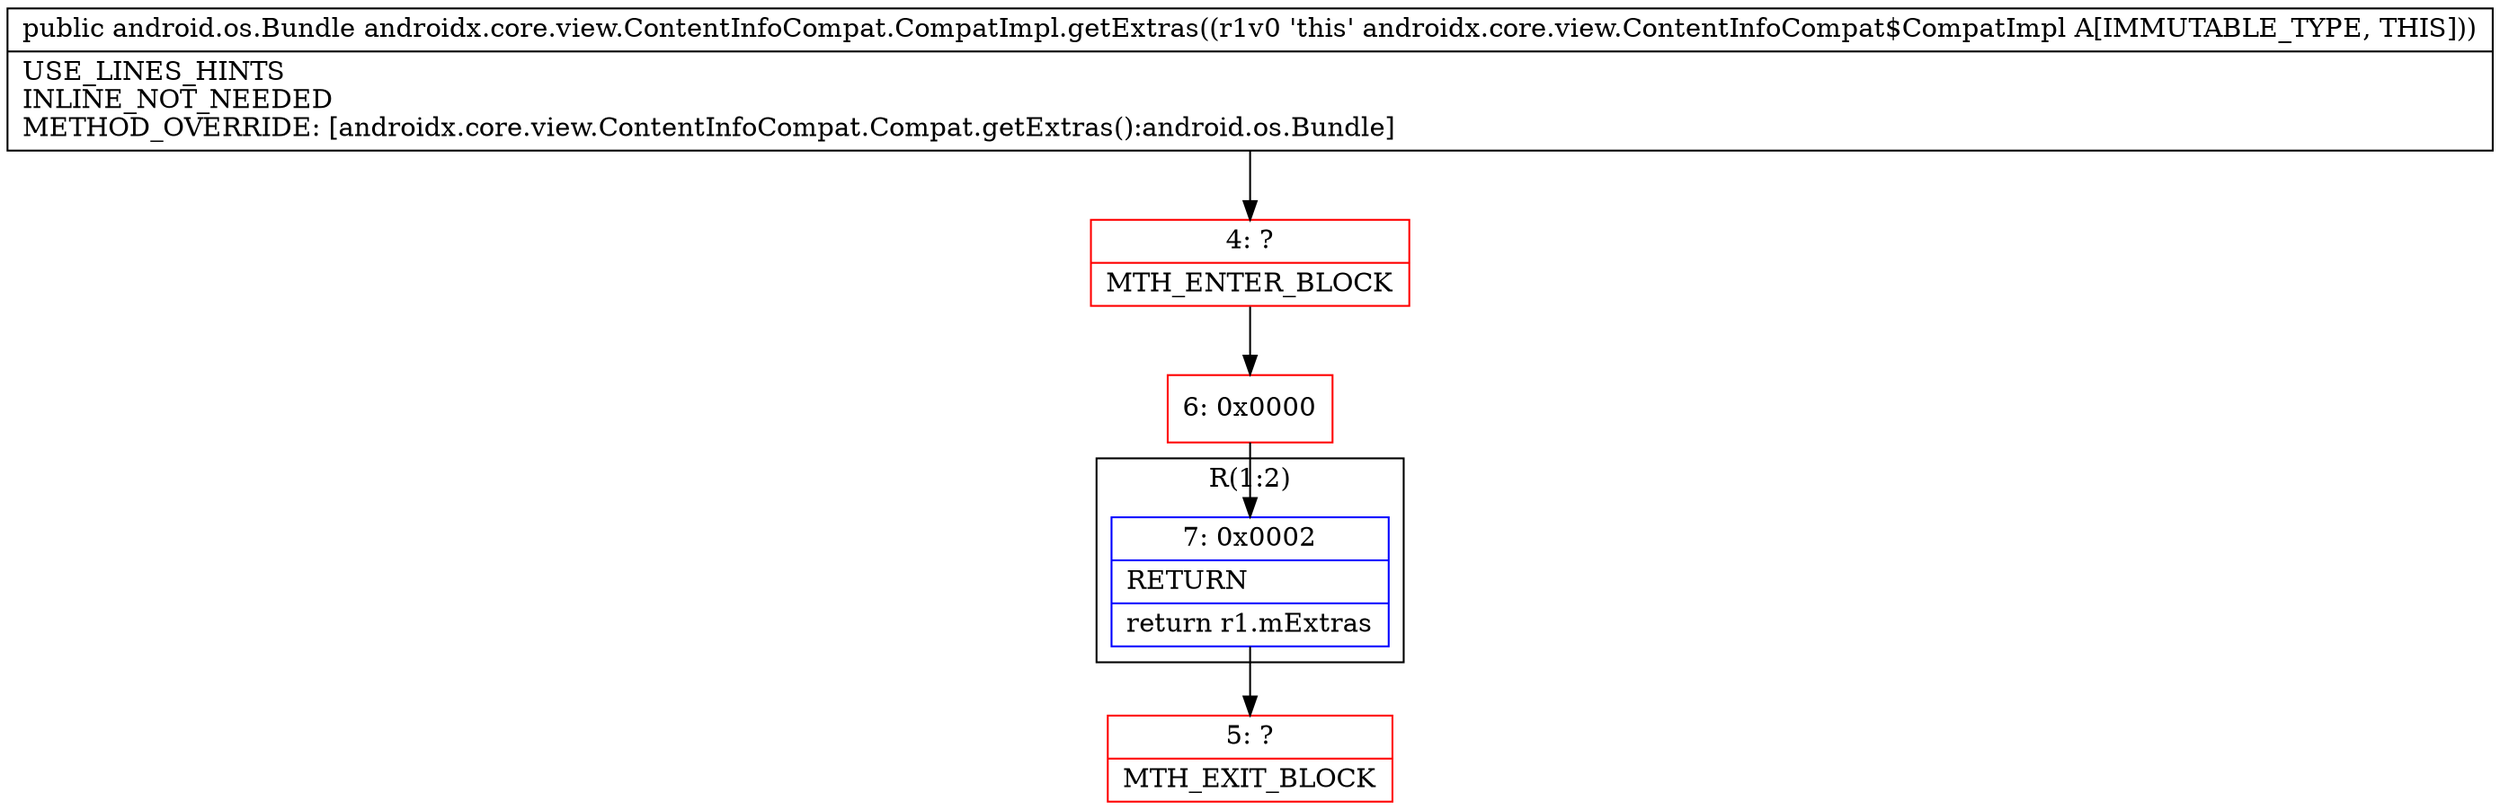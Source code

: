 digraph "CFG forandroidx.core.view.ContentInfoCompat.CompatImpl.getExtras()Landroid\/os\/Bundle;" {
subgraph cluster_Region_2092201409 {
label = "R(1:2)";
node [shape=record,color=blue];
Node_7 [shape=record,label="{7\:\ 0x0002|RETURN\l|return r1.mExtras\l}"];
}
Node_4 [shape=record,color=red,label="{4\:\ ?|MTH_ENTER_BLOCK\l}"];
Node_6 [shape=record,color=red,label="{6\:\ 0x0000}"];
Node_5 [shape=record,color=red,label="{5\:\ ?|MTH_EXIT_BLOCK\l}"];
MethodNode[shape=record,label="{public android.os.Bundle androidx.core.view.ContentInfoCompat.CompatImpl.getExtras((r1v0 'this' androidx.core.view.ContentInfoCompat$CompatImpl A[IMMUTABLE_TYPE, THIS]))  | USE_LINES_HINTS\lINLINE_NOT_NEEDED\lMETHOD_OVERRIDE: [androidx.core.view.ContentInfoCompat.Compat.getExtras():android.os.Bundle]\l}"];
MethodNode -> Node_4;Node_7 -> Node_5;
Node_4 -> Node_6;
Node_6 -> Node_7;
}

